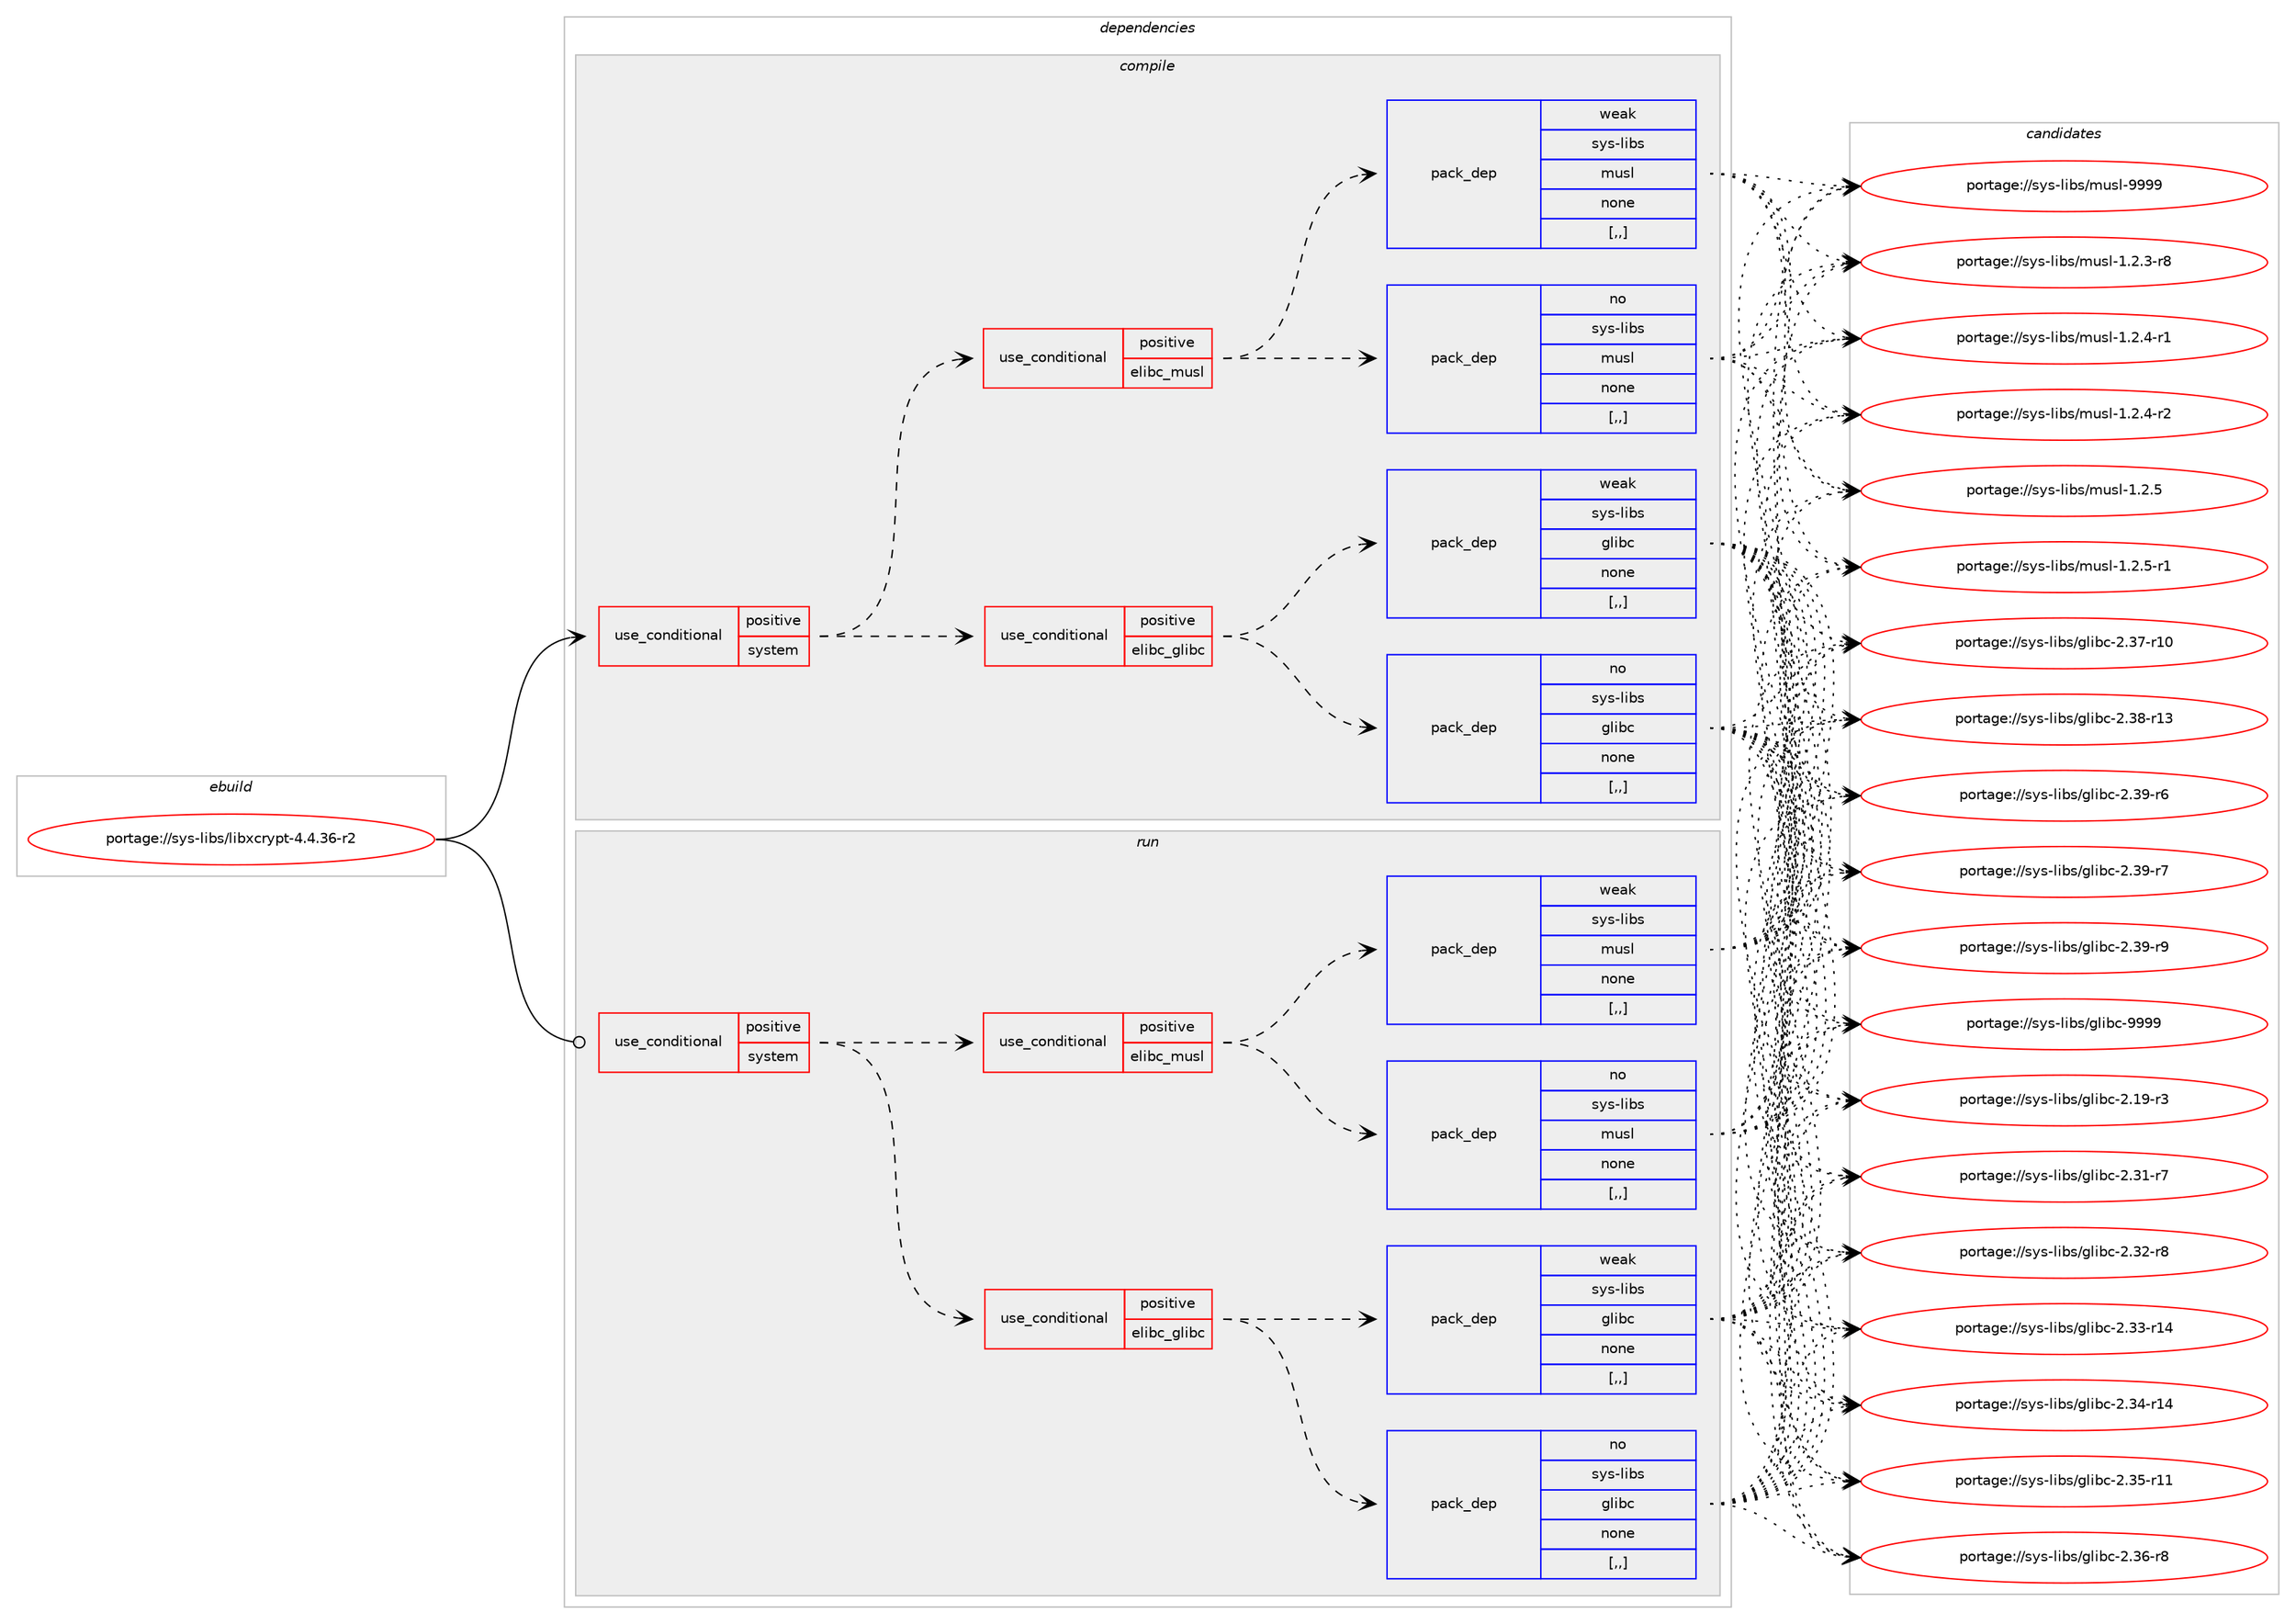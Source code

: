 digraph prolog {

# *************
# Graph options
# *************

newrank=true;
concentrate=true;
compound=true;
graph [rankdir=LR,fontname=Helvetica,fontsize=10,ranksep=1.5];#, ranksep=2.5, nodesep=0.2];
edge  [arrowhead=vee];
node  [fontname=Helvetica,fontsize=10];

# **********
# The ebuild
# **********

subgraph cluster_leftcol {
color=gray;
rank=same;
label=<<i>ebuild</i>>;
id [label="portage://sys-libs/libxcrypt-4.4.36-r2", color=red, width=4, href="../sys-libs/libxcrypt-4.4.36-r2.svg"];
}

# ****************
# The dependencies
# ****************

subgraph cluster_midcol {
color=gray;
label=<<i>dependencies</i>>;
subgraph cluster_compile {
fillcolor="#eeeeee";
style=filled;
label=<<i>compile</i>>;
subgraph cond115046 {
dependency431697 [label=<<TABLE BORDER="0" CELLBORDER="1" CELLSPACING="0" CELLPADDING="4"><TR><TD ROWSPAN="3" CELLPADDING="10">use_conditional</TD></TR><TR><TD>positive</TD></TR><TR><TD>system</TD></TR></TABLE>>, shape=none, color=red];
subgraph cond115047 {
dependency431698 [label=<<TABLE BORDER="0" CELLBORDER="1" CELLSPACING="0" CELLPADDING="4"><TR><TD ROWSPAN="3" CELLPADDING="10">use_conditional</TD></TR><TR><TD>positive</TD></TR><TR><TD>elibc_glibc</TD></TR></TABLE>>, shape=none, color=red];
subgraph pack313726 {
dependency431699 [label=<<TABLE BORDER="0" CELLBORDER="1" CELLSPACING="0" CELLPADDING="4" WIDTH="220"><TR><TD ROWSPAN="6" CELLPADDING="30">pack_dep</TD></TR><TR><TD WIDTH="110">no</TD></TR><TR><TD>sys-libs</TD></TR><TR><TD>glibc</TD></TR><TR><TD>none</TD></TR><TR><TD>[,,]</TD></TR></TABLE>>, shape=none, color=blue];
}
dependency431698:e -> dependency431699:w [weight=20,style="dashed",arrowhead="vee"];
subgraph pack313727 {
dependency431700 [label=<<TABLE BORDER="0" CELLBORDER="1" CELLSPACING="0" CELLPADDING="4" WIDTH="220"><TR><TD ROWSPAN="6" CELLPADDING="30">pack_dep</TD></TR><TR><TD WIDTH="110">weak</TD></TR><TR><TD>sys-libs</TD></TR><TR><TD>glibc</TD></TR><TR><TD>none</TD></TR><TR><TD>[,,]</TD></TR></TABLE>>, shape=none, color=blue];
}
dependency431698:e -> dependency431700:w [weight=20,style="dashed",arrowhead="vee"];
}
dependency431697:e -> dependency431698:w [weight=20,style="dashed",arrowhead="vee"];
subgraph cond115048 {
dependency431701 [label=<<TABLE BORDER="0" CELLBORDER="1" CELLSPACING="0" CELLPADDING="4"><TR><TD ROWSPAN="3" CELLPADDING="10">use_conditional</TD></TR><TR><TD>positive</TD></TR><TR><TD>elibc_musl</TD></TR></TABLE>>, shape=none, color=red];
subgraph pack313728 {
dependency431702 [label=<<TABLE BORDER="0" CELLBORDER="1" CELLSPACING="0" CELLPADDING="4" WIDTH="220"><TR><TD ROWSPAN="6" CELLPADDING="30">pack_dep</TD></TR><TR><TD WIDTH="110">no</TD></TR><TR><TD>sys-libs</TD></TR><TR><TD>musl</TD></TR><TR><TD>none</TD></TR><TR><TD>[,,]</TD></TR></TABLE>>, shape=none, color=blue];
}
dependency431701:e -> dependency431702:w [weight=20,style="dashed",arrowhead="vee"];
subgraph pack313729 {
dependency431703 [label=<<TABLE BORDER="0" CELLBORDER="1" CELLSPACING="0" CELLPADDING="4" WIDTH="220"><TR><TD ROWSPAN="6" CELLPADDING="30">pack_dep</TD></TR><TR><TD WIDTH="110">weak</TD></TR><TR><TD>sys-libs</TD></TR><TR><TD>musl</TD></TR><TR><TD>none</TD></TR><TR><TD>[,,]</TD></TR></TABLE>>, shape=none, color=blue];
}
dependency431701:e -> dependency431703:w [weight=20,style="dashed",arrowhead="vee"];
}
dependency431697:e -> dependency431701:w [weight=20,style="dashed",arrowhead="vee"];
}
id:e -> dependency431697:w [weight=20,style="solid",arrowhead="vee"];
}
subgraph cluster_compileandrun {
fillcolor="#eeeeee";
style=filled;
label=<<i>compile and run</i>>;
}
subgraph cluster_run {
fillcolor="#eeeeee";
style=filled;
label=<<i>run</i>>;
subgraph cond115049 {
dependency431704 [label=<<TABLE BORDER="0" CELLBORDER="1" CELLSPACING="0" CELLPADDING="4"><TR><TD ROWSPAN="3" CELLPADDING="10">use_conditional</TD></TR><TR><TD>positive</TD></TR><TR><TD>system</TD></TR></TABLE>>, shape=none, color=red];
subgraph cond115050 {
dependency431705 [label=<<TABLE BORDER="0" CELLBORDER="1" CELLSPACING="0" CELLPADDING="4"><TR><TD ROWSPAN="3" CELLPADDING="10">use_conditional</TD></TR><TR><TD>positive</TD></TR><TR><TD>elibc_glibc</TD></TR></TABLE>>, shape=none, color=red];
subgraph pack313730 {
dependency431706 [label=<<TABLE BORDER="0" CELLBORDER="1" CELLSPACING="0" CELLPADDING="4" WIDTH="220"><TR><TD ROWSPAN="6" CELLPADDING="30">pack_dep</TD></TR><TR><TD WIDTH="110">no</TD></TR><TR><TD>sys-libs</TD></TR><TR><TD>glibc</TD></TR><TR><TD>none</TD></TR><TR><TD>[,,]</TD></TR></TABLE>>, shape=none, color=blue];
}
dependency431705:e -> dependency431706:w [weight=20,style="dashed",arrowhead="vee"];
subgraph pack313731 {
dependency431707 [label=<<TABLE BORDER="0" CELLBORDER="1" CELLSPACING="0" CELLPADDING="4" WIDTH="220"><TR><TD ROWSPAN="6" CELLPADDING="30">pack_dep</TD></TR><TR><TD WIDTH="110">weak</TD></TR><TR><TD>sys-libs</TD></TR><TR><TD>glibc</TD></TR><TR><TD>none</TD></TR><TR><TD>[,,]</TD></TR></TABLE>>, shape=none, color=blue];
}
dependency431705:e -> dependency431707:w [weight=20,style="dashed",arrowhead="vee"];
}
dependency431704:e -> dependency431705:w [weight=20,style="dashed",arrowhead="vee"];
subgraph cond115051 {
dependency431708 [label=<<TABLE BORDER="0" CELLBORDER="1" CELLSPACING="0" CELLPADDING="4"><TR><TD ROWSPAN="3" CELLPADDING="10">use_conditional</TD></TR><TR><TD>positive</TD></TR><TR><TD>elibc_musl</TD></TR></TABLE>>, shape=none, color=red];
subgraph pack313732 {
dependency431709 [label=<<TABLE BORDER="0" CELLBORDER="1" CELLSPACING="0" CELLPADDING="4" WIDTH="220"><TR><TD ROWSPAN="6" CELLPADDING="30">pack_dep</TD></TR><TR><TD WIDTH="110">no</TD></TR><TR><TD>sys-libs</TD></TR><TR><TD>musl</TD></TR><TR><TD>none</TD></TR><TR><TD>[,,]</TD></TR></TABLE>>, shape=none, color=blue];
}
dependency431708:e -> dependency431709:w [weight=20,style="dashed",arrowhead="vee"];
subgraph pack313733 {
dependency431710 [label=<<TABLE BORDER="0" CELLBORDER="1" CELLSPACING="0" CELLPADDING="4" WIDTH="220"><TR><TD ROWSPAN="6" CELLPADDING="30">pack_dep</TD></TR><TR><TD WIDTH="110">weak</TD></TR><TR><TD>sys-libs</TD></TR><TR><TD>musl</TD></TR><TR><TD>none</TD></TR><TR><TD>[,,]</TD></TR></TABLE>>, shape=none, color=blue];
}
dependency431708:e -> dependency431710:w [weight=20,style="dashed",arrowhead="vee"];
}
dependency431704:e -> dependency431708:w [weight=20,style="dashed",arrowhead="vee"];
}
id:e -> dependency431704:w [weight=20,style="solid",arrowhead="odot"];
}
}

# **************
# The candidates
# **************

subgraph cluster_choices {
rank=same;
color=gray;
label=<<i>candidates</i>>;

subgraph choice313726 {
color=black;
nodesep=1;
choice115121115451081059811547103108105989945504649574511451 [label="portage://sys-libs/glibc-2.19-r3", color=red, width=4,href="../sys-libs/glibc-2.19-r3.svg"];
choice115121115451081059811547103108105989945504651494511455 [label="portage://sys-libs/glibc-2.31-r7", color=red, width=4,href="../sys-libs/glibc-2.31-r7.svg"];
choice115121115451081059811547103108105989945504651504511456 [label="portage://sys-libs/glibc-2.32-r8", color=red, width=4,href="../sys-libs/glibc-2.32-r8.svg"];
choice11512111545108105981154710310810598994550465151451144952 [label="portage://sys-libs/glibc-2.33-r14", color=red, width=4,href="../sys-libs/glibc-2.33-r14.svg"];
choice11512111545108105981154710310810598994550465152451144952 [label="portage://sys-libs/glibc-2.34-r14", color=red, width=4,href="../sys-libs/glibc-2.34-r14.svg"];
choice11512111545108105981154710310810598994550465153451144949 [label="portage://sys-libs/glibc-2.35-r11", color=red, width=4,href="../sys-libs/glibc-2.35-r11.svg"];
choice115121115451081059811547103108105989945504651544511456 [label="portage://sys-libs/glibc-2.36-r8", color=red, width=4,href="../sys-libs/glibc-2.36-r8.svg"];
choice11512111545108105981154710310810598994550465155451144948 [label="portage://sys-libs/glibc-2.37-r10", color=red, width=4,href="../sys-libs/glibc-2.37-r10.svg"];
choice11512111545108105981154710310810598994550465156451144951 [label="portage://sys-libs/glibc-2.38-r13", color=red, width=4,href="../sys-libs/glibc-2.38-r13.svg"];
choice115121115451081059811547103108105989945504651574511454 [label="portage://sys-libs/glibc-2.39-r6", color=red, width=4,href="../sys-libs/glibc-2.39-r6.svg"];
choice115121115451081059811547103108105989945504651574511455 [label="portage://sys-libs/glibc-2.39-r7", color=red, width=4,href="../sys-libs/glibc-2.39-r7.svg"];
choice115121115451081059811547103108105989945504651574511457 [label="portage://sys-libs/glibc-2.39-r9", color=red, width=4,href="../sys-libs/glibc-2.39-r9.svg"];
choice11512111545108105981154710310810598994557575757 [label="portage://sys-libs/glibc-9999", color=red, width=4,href="../sys-libs/glibc-9999.svg"];
dependency431699:e -> choice115121115451081059811547103108105989945504649574511451:w [style=dotted,weight="100"];
dependency431699:e -> choice115121115451081059811547103108105989945504651494511455:w [style=dotted,weight="100"];
dependency431699:e -> choice115121115451081059811547103108105989945504651504511456:w [style=dotted,weight="100"];
dependency431699:e -> choice11512111545108105981154710310810598994550465151451144952:w [style=dotted,weight="100"];
dependency431699:e -> choice11512111545108105981154710310810598994550465152451144952:w [style=dotted,weight="100"];
dependency431699:e -> choice11512111545108105981154710310810598994550465153451144949:w [style=dotted,weight="100"];
dependency431699:e -> choice115121115451081059811547103108105989945504651544511456:w [style=dotted,weight="100"];
dependency431699:e -> choice11512111545108105981154710310810598994550465155451144948:w [style=dotted,weight="100"];
dependency431699:e -> choice11512111545108105981154710310810598994550465156451144951:w [style=dotted,weight="100"];
dependency431699:e -> choice115121115451081059811547103108105989945504651574511454:w [style=dotted,weight="100"];
dependency431699:e -> choice115121115451081059811547103108105989945504651574511455:w [style=dotted,weight="100"];
dependency431699:e -> choice115121115451081059811547103108105989945504651574511457:w [style=dotted,weight="100"];
dependency431699:e -> choice11512111545108105981154710310810598994557575757:w [style=dotted,weight="100"];
}
subgraph choice313727 {
color=black;
nodesep=1;
choice115121115451081059811547103108105989945504649574511451 [label="portage://sys-libs/glibc-2.19-r3", color=red, width=4,href="../sys-libs/glibc-2.19-r3.svg"];
choice115121115451081059811547103108105989945504651494511455 [label="portage://sys-libs/glibc-2.31-r7", color=red, width=4,href="../sys-libs/glibc-2.31-r7.svg"];
choice115121115451081059811547103108105989945504651504511456 [label="portage://sys-libs/glibc-2.32-r8", color=red, width=4,href="../sys-libs/glibc-2.32-r8.svg"];
choice11512111545108105981154710310810598994550465151451144952 [label="portage://sys-libs/glibc-2.33-r14", color=red, width=4,href="../sys-libs/glibc-2.33-r14.svg"];
choice11512111545108105981154710310810598994550465152451144952 [label="portage://sys-libs/glibc-2.34-r14", color=red, width=4,href="../sys-libs/glibc-2.34-r14.svg"];
choice11512111545108105981154710310810598994550465153451144949 [label="portage://sys-libs/glibc-2.35-r11", color=red, width=4,href="../sys-libs/glibc-2.35-r11.svg"];
choice115121115451081059811547103108105989945504651544511456 [label="portage://sys-libs/glibc-2.36-r8", color=red, width=4,href="../sys-libs/glibc-2.36-r8.svg"];
choice11512111545108105981154710310810598994550465155451144948 [label="portage://sys-libs/glibc-2.37-r10", color=red, width=4,href="../sys-libs/glibc-2.37-r10.svg"];
choice11512111545108105981154710310810598994550465156451144951 [label="portage://sys-libs/glibc-2.38-r13", color=red, width=4,href="../sys-libs/glibc-2.38-r13.svg"];
choice115121115451081059811547103108105989945504651574511454 [label="portage://sys-libs/glibc-2.39-r6", color=red, width=4,href="../sys-libs/glibc-2.39-r6.svg"];
choice115121115451081059811547103108105989945504651574511455 [label="portage://sys-libs/glibc-2.39-r7", color=red, width=4,href="../sys-libs/glibc-2.39-r7.svg"];
choice115121115451081059811547103108105989945504651574511457 [label="portage://sys-libs/glibc-2.39-r9", color=red, width=4,href="../sys-libs/glibc-2.39-r9.svg"];
choice11512111545108105981154710310810598994557575757 [label="portage://sys-libs/glibc-9999", color=red, width=4,href="../sys-libs/glibc-9999.svg"];
dependency431700:e -> choice115121115451081059811547103108105989945504649574511451:w [style=dotted,weight="100"];
dependency431700:e -> choice115121115451081059811547103108105989945504651494511455:w [style=dotted,weight="100"];
dependency431700:e -> choice115121115451081059811547103108105989945504651504511456:w [style=dotted,weight="100"];
dependency431700:e -> choice11512111545108105981154710310810598994550465151451144952:w [style=dotted,weight="100"];
dependency431700:e -> choice11512111545108105981154710310810598994550465152451144952:w [style=dotted,weight="100"];
dependency431700:e -> choice11512111545108105981154710310810598994550465153451144949:w [style=dotted,weight="100"];
dependency431700:e -> choice115121115451081059811547103108105989945504651544511456:w [style=dotted,weight="100"];
dependency431700:e -> choice11512111545108105981154710310810598994550465155451144948:w [style=dotted,weight="100"];
dependency431700:e -> choice11512111545108105981154710310810598994550465156451144951:w [style=dotted,weight="100"];
dependency431700:e -> choice115121115451081059811547103108105989945504651574511454:w [style=dotted,weight="100"];
dependency431700:e -> choice115121115451081059811547103108105989945504651574511455:w [style=dotted,weight="100"];
dependency431700:e -> choice115121115451081059811547103108105989945504651574511457:w [style=dotted,weight="100"];
dependency431700:e -> choice11512111545108105981154710310810598994557575757:w [style=dotted,weight="100"];
}
subgraph choice313728 {
color=black;
nodesep=1;
choice1151211154510810598115471091171151084549465046514511456 [label="portage://sys-libs/musl-1.2.3-r8", color=red, width=4,href="../sys-libs/musl-1.2.3-r8.svg"];
choice1151211154510810598115471091171151084549465046524511449 [label="portage://sys-libs/musl-1.2.4-r1", color=red, width=4,href="../sys-libs/musl-1.2.4-r1.svg"];
choice1151211154510810598115471091171151084549465046524511450 [label="portage://sys-libs/musl-1.2.4-r2", color=red, width=4,href="../sys-libs/musl-1.2.4-r2.svg"];
choice115121115451081059811547109117115108454946504653 [label="portage://sys-libs/musl-1.2.5", color=red, width=4,href="../sys-libs/musl-1.2.5.svg"];
choice1151211154510810598115471091171151084549465046534511449 [label="portage://sys-libs/musl-1.2.5-r1", color=red, width=4,href="../sys-libs/musl-1.2.5-r1.svg"];
choice1151211154510810598115471091171151084557575757 [label="portage://sys-libs/musl-9999", color=red, width=4,href="../sys-libs/musl-9999.svg"];
dependency431702:e -> choice1151211154510810598115471091171151084549465046514511456:w [style=dotted,weight="100"];
dependency431702:e -> choice1151211154510810598115471091171151084549465046524511449:w [style=dotted,weight="100"];
dependency431702:e -> choice1151211154510810598115471091171151084549465046524511450:w [style=dotted,weight="100"];
dependency431702:e -> choice115121115451081059811547109117115108454946504653:w [style=dotted,weight="100"];
dependency431702:e -> choice1151211154510810598115471091171151084549465046534511449:w [style=dotted,weight="100"];
dependency431702:e -> choice1151211154510810598115471091171151084557575757:w [style=dotted,weight="100"];
}
subgraph choice313729 {
color=black;
nodesep=1;
choice1151211154510810598115471091171151084549465046514511456 [label="portage://sys-libs/musl-1.2.3-r8", color=red, width=4,href="../sys-libs/musl-1.2.3-r8.svg"];
choice1151211154510810598115471091171151084549465046524511449 [label="portage://sys-libs/musl-1.2.4-r1", color=red, width=4,href="../sys-libs/musl-1.2.4-r1.svg"];
choice1151211154510810598115471091171151084549465046524511450 [label="portage://sys-libs/musl-1.2.4-r2", color=red, width=4,href="../sys-libs/musl-1.2.4-r2.svg"];
choice115121115451081059811547109117115108454946504653 [label="portage://sys-libs/musl-1.2.5", color=red, width=4,href="../sys-libs/musl-1.2.5.svg"];
choice1151211154510810598115471091171151084549465046534511449 [label="portage://sys-libs/musl-1.2.5-r1", color=red, width=4,href="../sys-libs/musl-1.2.5-r1.svg"];
choice1151211154510810598115471091171151084557575757 [label="portage://sys-libs/musl-9999", color=red, width=4,href="../sys-libs/musl-9999.svg"];
dependency431703:e -> choice1151211154510810598115471091171151084549465046514511456:w [style=dotted,weight="100"];
dependency431703:e -> choice1151211154510810598115471091171151084549465046524511449:w [style=dotted,weight="100"];
dependency431703:e -> choice1151211154510810598115471091171151084549465046524511450:w [style=dotted,weight="100"];
dependency431703:e -> choice115121115451081059811547109117115108454946504653:w [style=dotted,weight="100"];
dependency431703:e -> choice1151211154510810598115471091171151084549465046534511449:w [style=dotted,weight="100"];
dependency431703:e -> choice1151211154510810598115471091171151084557575757:w [style=dotted,weight="100"];
}
subgraph choice313730 {
color=black;
nodesep=1;
choice115121115451081059811547103108105989945504649574511451 [label="portage://sys-libs/glibc-2.19-r3", color=red, width=4,href="../sys-libs/glibc-2.19-r3.svg"];
choice115121115451081059811547103108105989945504651494511455 [label="portage://sys-libs/glibc-2.31-r7", color=red, width=4,href="../sys-libs/glibc-2.31-r7.svg"];
choice115121115451081059811547103108105989945504651504511456 [label="portage://sys-libs/glibc-2.32-r8", color=red, width=4,href="../sys-libs/glibc-2.32-r8.svg"];
choice11512111545108105981154710310810598994550465151451144952 [label="portage://sys-libs/glibc-2.33-r14", color=red, width=4,href="../sys-libs/glibc-2.33-r14.svg"];
choice11512111545108105981154710310810598994550465152451144952 [label="portage://sys-libs/glibc-2.34-r14", color=red, width=4,href="../sys-libs/glibc-2.34-r14.svg"];
choice11512111545108105981154710310810598994550465153451144949 [label="portage://sys-libs/glibc-2.35-r11", color=red, width=4,href="../sys-libs/glibc-2.35-r11.svg"];
choice115121115451081059811547103108105989945504651544511456 [label="portage://sys-libs/glibc-2.36-r8", color=red, width=4,href="../sys-libs/glibc-2.36-r8.svg"];
choice11512111545108105981154710310810598994550465155451144948 [label="portage://sys-libs/glibc-2.37-r10", color=red, width=4,href="../sys-libs/glibc-2.37-r10.svg"];
choice11512111545108105981154710310810598994550465156451144951 [label="portage://sys-libs/glibc-2.38-r13", color=red, width=4,href="../sys-libs/glibc-2.38-r13.svg"];
choice115121115451081059811547103108105989945504651574511454 [label="portage://sys-libs/glibc-2.39-r6", color=red, width=4,href="../sys-libs/glibc-2.39-r6.svg"];
choice115121115451081059811547103108105989945504651574511455 [label="portage://sys-libs/glibc-2.39-r7", color=red, width=4,href="../sys-libs/glibc-2.39-r7.svg"];
choice115121115451081059811547103108105989945504651574511457 [label="portage://sys-libs/glibc-2.39-r9", color=red, width=4,href="../sys-libs/glibc-2.39-r9.svg"];
choice11512111545108105981154710310810598994557575757 [label="portage://sys-libs/glibc-9999", color=red, width=4,href="../sys-libs/glibc-9999.svg"];
dependency431706:e -> choice115121115451081059811547103108105989945504649574511451:w [style=dotted,weight="100"];
dependency431706:e -> choice115121115451081059811547103108105989945504651494511455:w [style=dotted,weight="100"];
dependency431706:e -> choice115121115451081059811547103108105989945504651504511456:w [style=dotted,weight="100"];
dependency431706:e -> choice11512111545108105981154710310810598994550465151451144952:w [style=dotted,weight="100"];
dependency431706:e -> choice11512111545108105981154710310810598994550465152451144952:w [style=dotted,weight="100"];
dependency431706:e -> choice11512111545108105981154710310810598994550465153451144949:w [style=dotted,weight="100"];
dependency431706:e -> choice115121115451081059811547103108105989945504651544511456:w [style=dotted,weight="100"];
dependency431706:e -> choice11512111545108105981154710310810598994550465155451144948:w [style=dotted,weight="100"];
dependency431706:e -> choice11512111545108105981154710310810598994550465156451144951:w [style=dotted,weight="100"];
dependency431706:e -> choice115121115451081059811547103108105989945504651574511454:w [style=dotted,weight="100"];
dependency431706:e -> choice115121115451081059811547103108105989945504651574511455:w [style=dotted,weight="100"];
dependency431706:e -> choice115121115451081059811547103108105989945504651574511457:w [style=dotted,weight="100"];
dependency431706:e -> choice11512111545108105981154710310810598994557575757:w [style=dotted,weight="100"];
}
subgraph choice313731 {
color=black;
nodesep=1;
choice115121115451081059811547103108105989945504649574511451 [label="portage://sys-libs/glibc-2.19-r3", color=red, width=4,href="../sys-libs/glibc-2.19-r3.svg"];
choice115121115451081059811547103108105989945504651494511455 [label="portage://sys-libs/glibc-2.31-r7", color=red, width=4,href="../sys-libs/glibc-2.31-r7.svg"];
choice115121115451081059811547103108105989945504651504511456 [label="portage://sys-libs/glibc-2.32-r8", color=red, width=4,href="../sys-libs/glibc-2.32-r8.svg"];
choice11512111545108105981154710310810598994550465151451144952 [label="portage://sys-libs/glibc-2.33-r14", color=red, width=4,href="../sys-libs/glibc-2.33-r14.svg"];
choice11512111545108105981154710310810598994550465152451144952 [label="portage://sys-libs/glibc-2.34-r14", color=red, width=4,href="../sys-libs/glibc-2.34-r14.svg"];
choice11512111545108105981154710310810598994550465153451144949 [label="portage://sys-libs/glibc-2.35-r11", color=red, width=4,href="../sys-libs/glibc-2.35-r11.svg"];
choice115121115451081059811547103108105989945504651544511456 [label="portage://sys-libs/glibc-2.36-r8", color=red, width=4,href="../sys-libs/glibc-2.36-r8.svg"];
choice11512111545108105981154710310810598994550465155451144948 [label="portage://sys-libs/glibc-2.37-r10", color=red, width=4,href="../sys-libs/glibc-2.37-r10.svg"];
choice11512111545108105981154710310810598994550465156451144951 [label="portage://sys-libs/glibc-2.38-r13", color=red, width=4,href="../sys-libs/glibc-2.38-r13.svg"];
choice115121115451081059811547103108105989945504651574511454 [label="portage://sys-libs/glibc-2.39-r6", color=red, width=4,href="../sys-libs/glibc-2.39-r6.svg"];
choice115121115451081059811547103108105989945504651574511455 [label="portage://sys-libs/glibc-2.39-r7", color=red, width=4,href="../sys-libs/glibc-2.39-r7.svg"];
choice115121115451081059811547103108105989945504651574511457 [label="portage://sys-libs/glibc-2.39-r9", color=red, width=4,href="../sys-libs/glibc-2.39-r9.svg"];
choice11512111545108105981154710310810598994557575757 [label="portage://sys-libs/glibc-9999", color=red, width=4,href="../sys-libs/glibc-9999.svg"];
dependency431707:e -> choice115121115451081059811547103108105989945504649574511451:w [style=dotted,weight="100"];
dependency431707:e -> choice115121115451081059811547103108105989945504651494511455:w [style=dotted,weight="100"];
dependency431707:e -> choice115121115451081059811547103108105989945504651504511456:w [style=dotted,weight="100"];
dependency431707:e -> choice11512111545108105981154710310810598994550465151451144952:w [style=dotted,weight="100"];
dependency431707:e -> choice11512111545108105981154710310810598994550465152451144952:w [style=dotted,weight="100"];
dependency431707:e -> choice11512111545108105981154710310810598994550465153451144949:w [style=dotted,weight="100"];
dependency431707:e -> choice115121115451081059811547103108105989945504651544511456:w [style=dotted,weight="100"];
dependency431707:e -> choice11512111545108105981154710310810598994550465155451144948:w [style=dotted,weight="100"];
dependency431707:e -> choice11512111545108105981154710310810598994550465156451144951:w [style=dotted,weight="100"];
dependency431707:e -> choice115121115451081059811547103108105989945504651574511454:w [style=dotted,weight="100"];
dependency431707:e -> choice115121115451081059811547103108105989945504651574511455:w [style=dotted,weight="100"];
dependency431707:e -> choice115121115451081059811547103108105989945504651574511457:w [style=dotted,weight="100"];
dependency431707:e -> choice11512111545108105981154710310810598994557575757:w [style=dotted,weight="100"];
}
subgraph choice313732 {
color=black;
nodesep=1;
choice1151211154510810598115471091171151084549465046514511456 [label="portage://sys-libs/musl-1.2.3-r8", color=red, width=4,href="../sys-libs/musl-1.2.3-r8.svg"];
choice1151211154510810598115471091171151084549465046524511449 [label="portage://sys-libs/musl-1.2.4-r1", color=red, width=4,href="../sys-libs/musl-1.2.4-r1.svg"];
choice1151211154510810598115471091171151084549465046524511450 [label="portage://sys-libs/musl-1.2.4-r2", color=red, width=4,href="../sys-libs/musl-1.2.4-r2.svg"];
choice115121115451081059811547109117115108454946504653 [label="portage://sys-libs/musl-1.2.5", color=red, width=4,href="../sys-libs/musl-1.2.5.svg"];
choice1151211154510810598115471091171151084549465046534511449 [label="portage://sys-libs/musl-1.2.5-r1", color=red, width=4,href="../sys-libs/musl-1.2.5-r1.svg"];
choice1151211154510810598115471091171151084557575757 [label="portage://sys-libs/musl-9999", color=red, width=4,href="../sys-libs/musl-9999.svg"];
dependency431709:e -> choice1151211154510810598115471091171151084549465046514511456:w [style=dotted,weight="100"];
dependency431709:e -> choice1151211154510810598115471091171151084549465046524511449:w [style=dotted,weight="100"];
dependency431709:e -> choice1151211154510810598115471091171151084549465046524511450:w [style=dotted,weight="100"];
dependency431709:e -> choice115121115451081059811547109117115108454946504653:w [style=dotted,weight="100"];
dependency431709:e -> choice1151211154510810598115471091171151084549465046534511449:w [style=dotted,weight="100"];
dependency431709:e -> choice1151211154510810598115471091171151084557575757:w [style=dotted,weight="100"];
}
subgraph choice313733 {
color=black;
nodesep=1;
choice1151211154510810598115471091171151084549465046514511456 [label="portage://sys-libs/musl-1.2.3-r8", color=red, width=4,href="../sys-libs/musl-1.2.3-r8.svg"];
choice1151211154510810598115471091171151084549465046524511449 [label="portage://sys-libs/musl-1.2.4-r1", color=red, width=4,href="../sys-libs/musl-1.2.4-r1.svg"];
choice1151211154510810598115471091171151084549465046524511450 [label="portage://sys-libs/musl-1.2.4-r2", color=red, width=4,href="../sys-libs/musl-1.2.4-r2.svg"];
choice115121115451081059811547109117115108454946504653 [label="portage://sys-libs/musl-1.2.5", color=red, width=4,href="../sys-libs/musl-1.2.5.svg"];
choice1151211154510810598115471091171151084549465046534511449 [label="portage://sys-libs/musl-1.2.5-r1", color=red, width=4,href="../sys-libs/musl-1.2.5-r1.svg"];
choice1151211154510810598115471091171151084557575757 [label="portage://sys-libs/musl-9999", color=red, width=4,href="../sys-libs/musl-9999.svg"];
dependency431710:e -> choice1151211154510810598115471091171151084549465046514511456:w [style=dotted,weight="100"];
dependency431710:e -> choice1151211154510810598115471091171151084549465046524511449:w [style=dotted,weight="100"];
dependency431710:e -> choice1151211154510810598115471091171151084549465046524511450:w [style=dotted,weight="100"];
dependency431710:e -> choice115121115451081059811547109117115108454946504653:w [style=dotted,weight="100"];
dependency431710:e -> choice1151211154510810598115471091171151084549465046534511449:w [style=dotted,weight="100"];
dependency431710:e -> choice1151211154510810598115471091171151084557575757:w [style=dotted,weight="100"];
}
}

}

